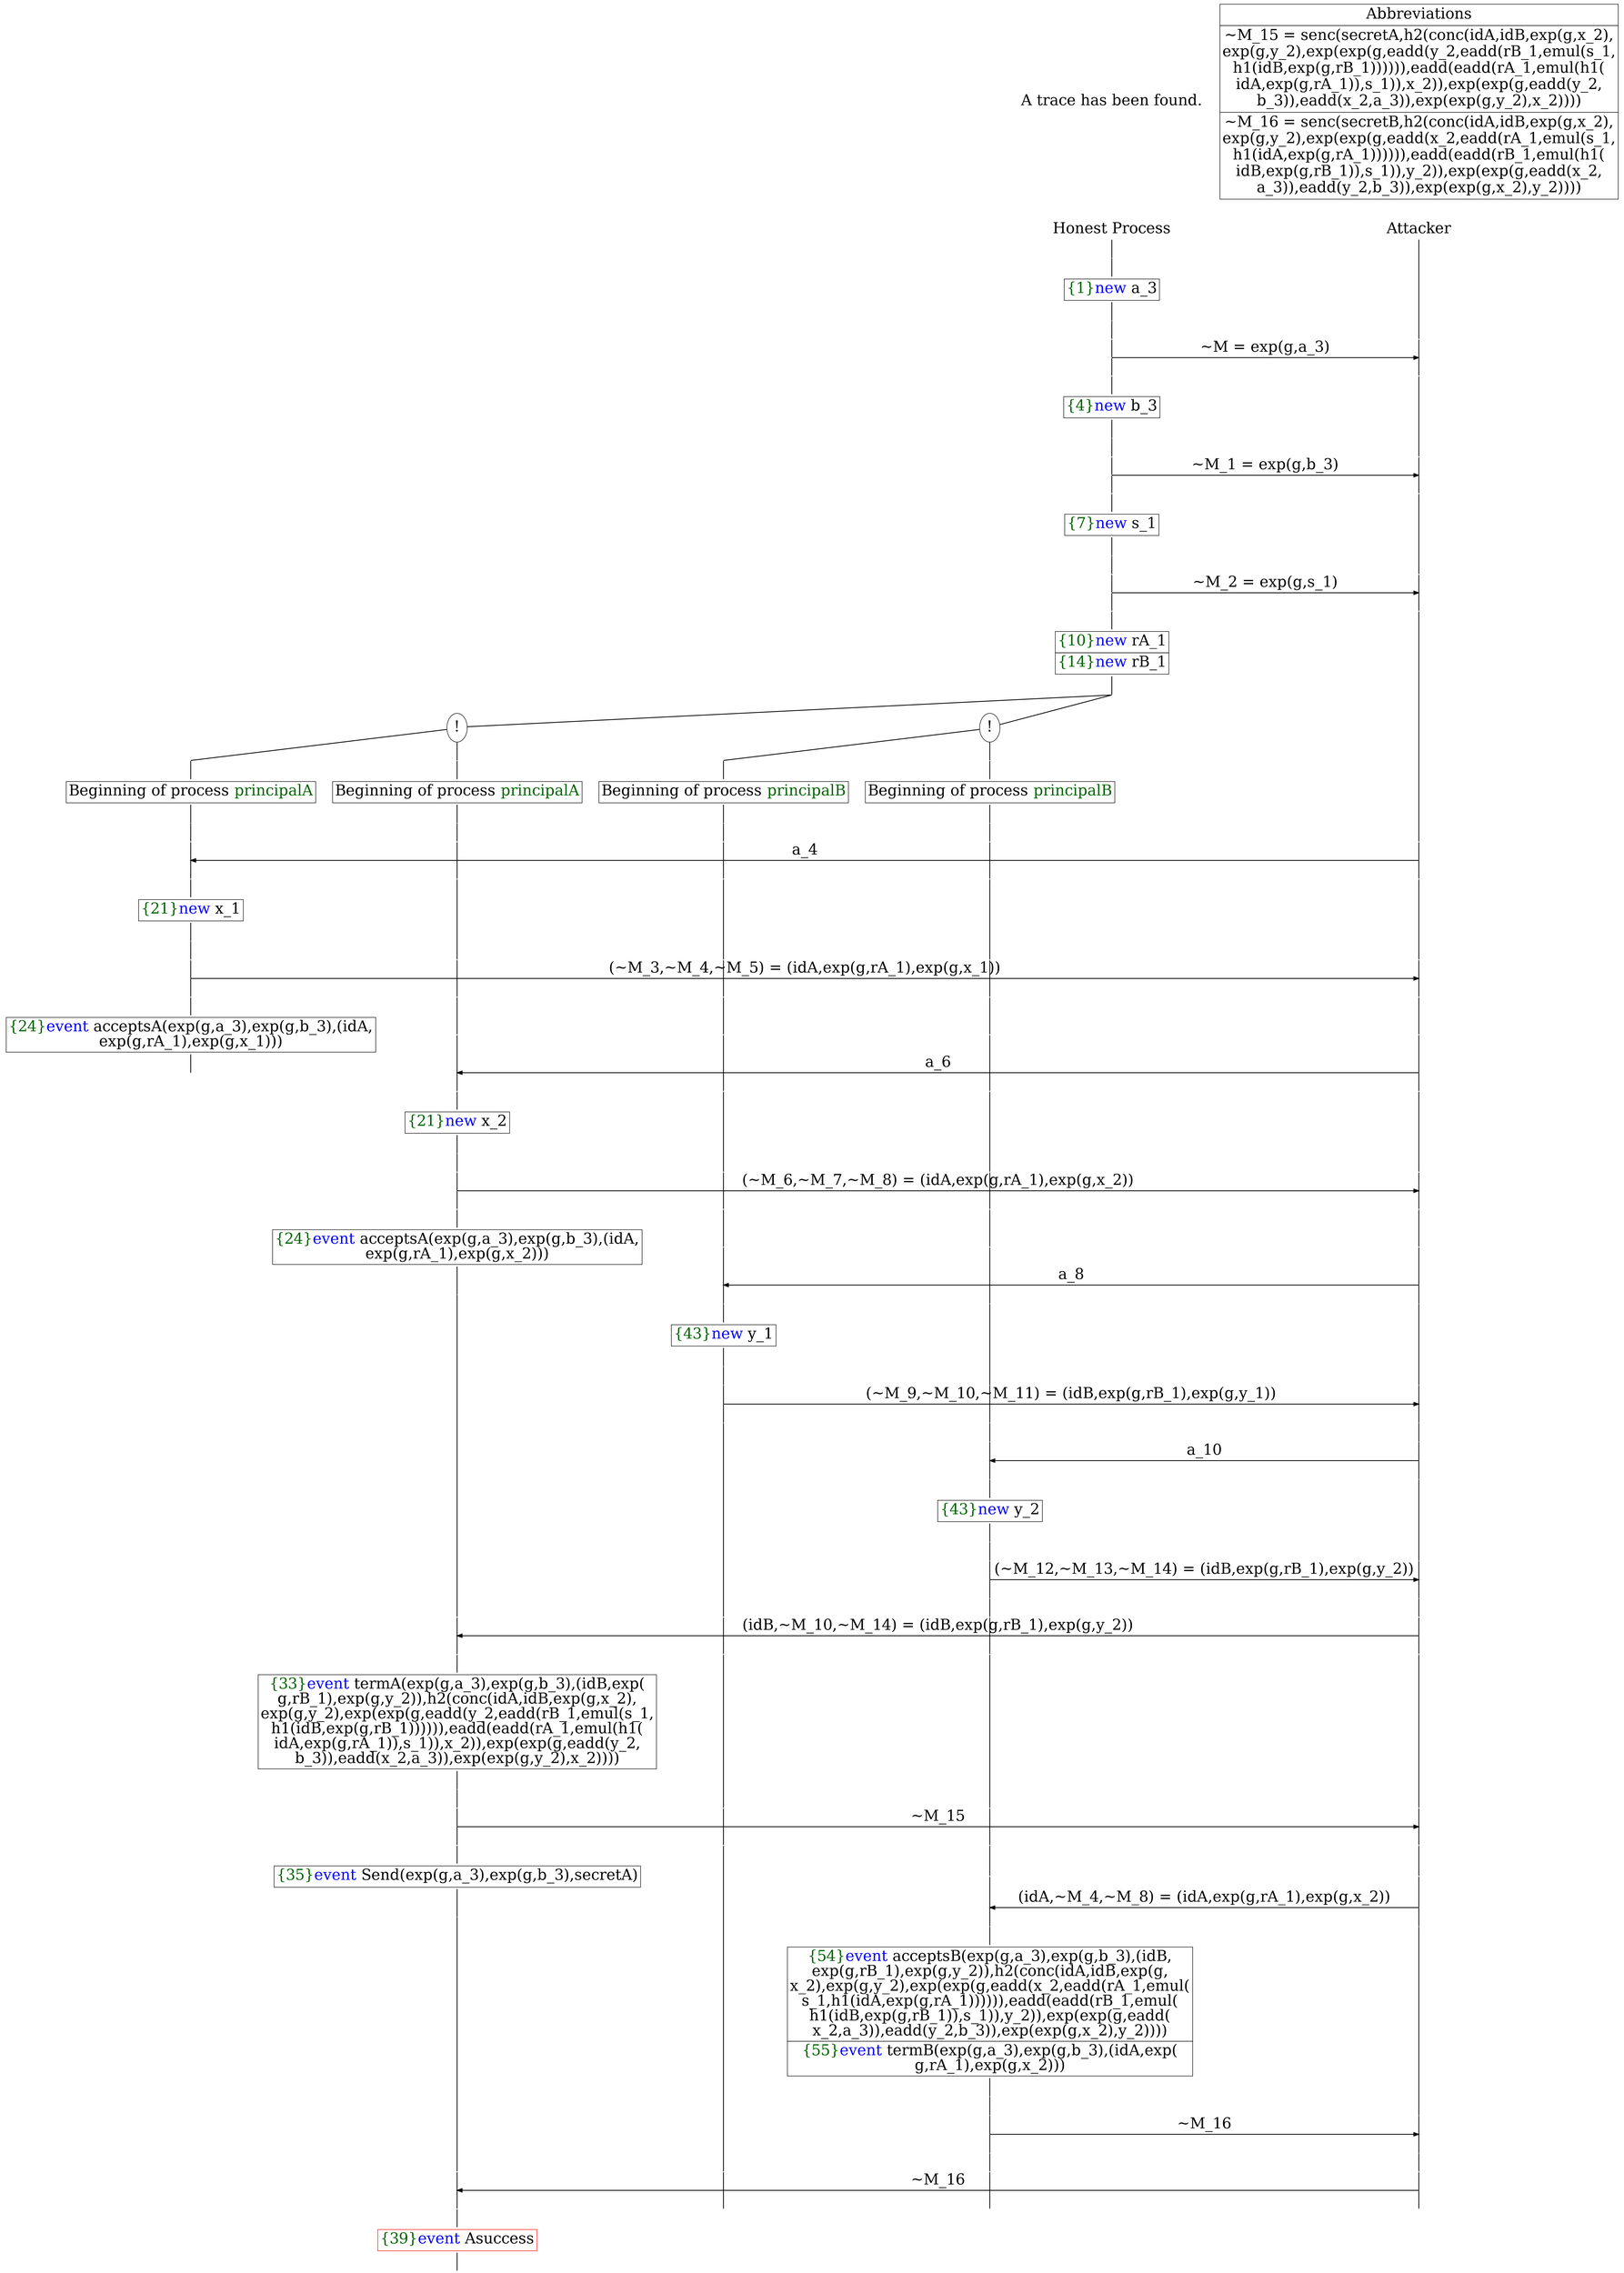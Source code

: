 digraph {
graph [ordering = out]
edge [arrowhead = none, penwidth = 1.6, fontsize = 30]
node [shape = point, width = 0, height = 0, fontsize = 30]
Trace [label = <A trace has been found.<br/>
>, shape = plaintext]
P0__0 [label = "Honest Process", shape = plaintext]
P__0 [label = "Attacker", shape = plaintext]
Trace -> P0__0 [label = "", style = invisible, weight = 100]{rank = same; P0__0 P__0}
P0__0 -> P0__1 [label = <>, weight = 100]
P0__1 -> P0__2 [label = <>, weight = 100]
P0__2 [shape = plaintext, label = <<TABLE BORDER="0" CELLBORDER="1" CELLSPACING="0" CELLPADDING="4"> <TR><TD><FONT COLOR="darkgreen">{1}</FONT><FONT COLOR="blue">new </FONT>a_3</TD></TR></TABLE>>]
P0__2 -> P0__3 [label = <>, weight = 100]
P0__3 -> P0__4 [label = <>, weight = 100]
P__0 -> P__1 [label = <>, weight = 100]
{rank = same; P__1 P0__4}
P0__4 -> P0__5 [label = <>, weight = 100]
P__1 -> P__2 [label = <>, weight = 100]
{rank = same; P__2 P0__5}
P0__5 -> P__2 [label = <~M = exp(g,a_3)>, arrowhead = normal]
P0__5 -> P0__6 [label = <>, weight = 100]
P__2 -> P__3 [label = <>, weight = 100]
{rank = same; P__3 P0__6}
P0__6 -> P0__7 [label = <>, weight = 100]
P0__7 [shape = plaintext, label = <<TABLE BORDER="0" CELLBORDER="1" CELLSPACING="0" CELLPADDING="4"> <TR><TD><FONT COLOR="darkgreen">{4}</FONT><FONT COLOR="blue">new </FONT>b_3</TD></TR></TABLE>>]
P0__7 -> P0__8 [label = <>, weight = 100]
P0__8 -> P0__9 [label = <>, weight = 100]
P__3 -> P__4 [label = <>, weight = 100]
{rank = same; P__4 P0__9}
P0__9 -> P0__10 [label = <>, weight = 100]
P__4 -> P__5 [label = <>, weight = 100]
{rank = same; P__5 P0__10}
P0__10 -> P__5 [label = <~M_1 = exp(g,b_3)>, arrowhead = normal]
P0__10 -> P0__11 [label = <>, weight = 100]
P__5 -> P__6 [label = <>, weight = 100]
{rank = same; P__6 P0__11}
P0__11 -> P0__12 [label = <>, weight = 100]
P0__12 [shape = plaintext, label = <<TABLE BORDER="0" CELLBORDER="1" CELLSPACING="0" CELLPADDING="4"> <TR><TD><FONT COLOR="darkgreen">{7}</FONT><FONT COLOR="blue">new </FONT>s_1</TD></TR></TABLE>>]
P0__12 -> P0__13 [label = <>, weight = 100]
P0__13 -> P0__14 [label = <>, weight = 100]
P__6 -> P__7 [label = <>, weight = 100]
{rank = same; P__7 P0__14}
P0__14 -> P0__15 [label = <>, weight = 100]
P__7 -> P__8 [label = <>, weight = 100]
{rank = same; P__8 P0__15}
P0__15 -> P__8 [label = <~M_2 = exp(g,s_1)>, arrowhead = normal]
P0__15 -> P0__16 [label = <>, weight = 100]
P__8 -> P__9 [label = <>, weight = 100]
{rank = same; P__9 P0__16}
P0__16 -> P0__17 [label = <>, weight = 100]
P0__17 [shape = plaintext, label = <<TABLE BORDER="0" CELLBORDER="1" CELLSPACING="0" CELLPADDING="4"> <TR><TD><FONT COLOR="darkgreen">{10}</FONT><FONT COLOR="blue">new </FONT>rA_1</TD></TR><TR><TD><FONT COLOR="darkgreen">{14}</FONT><FONT COLOR="blue">new </FONT>rB_1</TD></TR></TABLE>>]
P0__17 -> P0__18 [label = <>, weight = 100]
/*RPar */
P0__18 -> P0_1__18 [label = <>]
P0__18 -> P0_0__18 [label = <>]
P0__18 [label = "", fixedsize = false, width = 0, height = 0, shape = none]
{rank = same; P0_0__18 P0_1__18}
P0_0__18 [label = "!", shape = ellipse]
{rank = same; P0_0_1__18 P0_0_0__18}
P0_0_1__18 [label = "", fixedsize = false, width = 0, height = 0, shape = none]
P0_0__18 -> P0_0_1__18 [label = <>]
P0_0_0__18 [label = "", fixedsize = false, width = 0, height = 0, shape = none]
P0_0__18 -> P0_0_0__18 [label = <>]
P0_0_0__18 -> P0_0_0__19 [label = <>, weight = 100]
P0_0_0__19 [shape = plaintext, label = <<TABLE BORDER="0" CELLBORDER="1" CELLSPACING="0" CELLPADDING="4"> <TR><TD>Beginning of process <FONT COLOR="darkgreen">principalB</FONT></TD></TR></TABLE>>]
P0_0_0__19 -> P0_0_0__20 [label = <>, weight = 100]
P0_0_1__18 -> P0_0_1__19 [label = <>, weight = 100]
P0_0_1__19 [shape = plaintext, label = <<TABLE BORDER="0" CELLBORDER="1" CELLSPACING="0" CELLPADDING="4"> <TR><TD>Beginning of process <FONT COLOR="darkgreen">principalB</FONT></TD></TR></TABLE>>]
P0_0_1__19 -> P0_0_1__20 [label = <>, weight = 100]
P0_1__18 [label = "!", shape = ellipse]
{rank = same; P0_1_1__18 P0_1_0__18}
P0_1_1__18 [label = "", fixedsize = false, width = 0, height = 0, shape = none]
P0_1__18 -> P0_1_1__18 [label = <>]
P0_1_0__18 [label = "", fixedsize = false, width = 0, height = 0, shape = none]
P0_1__18 -> P0_1_0__18 [label = <>]
P0_1_0__18 -> P0_1_0__19 [label = <>, weight = 100]
P0_1_0__19 [shape = plaintext, label = <<TABLE BORDER="0" CELLBORDER="1" CELLSPACING="0" CELLPADDING="4"> <TR><TD>Beginning of process <FONT COLOR="darkgreen">principalA</FONT></TD></TR></TABLE>>]
P0_1_0__19 -> P0_1_0__20 [label = <>, weight = 100]
P0_1_1__18 -> P0_1_1__19 [label = <>, weight = 100]
P0_1_1__19 [shape = plaintext, label = <<TABLE BORDER="0" CELLBORDER="1" CELLSPACING="0" CELLPADDING="4"> <TR><TD>Beginning of process <FONT COLOR="darkgreen">principalA</FONT></TD></TR></TABLE>>]
P0_1_1__19 -> P0_1_1__20 [label = <>, weight = 100]
P0_1_1__20 -> P0_1_1__21 [label = <>, weight = 100]
P0_1_0__20 -> P0_1_0__21 [label = <>, weight = 100]
P0_0_1__20 -> P0_0_1__21 [label = <>, weight = 100]
P0_0_0__20 -> P0_0_0__21 [label = <>, weight = 100]
P__9 -> P__10 [label = <>, weight = 100]
{rank = same; P__10 P0_0_0__21 P0_0_1__21 P0_1_0__21 P0_1_1__21}
P0_1_1__21 -> P0_1_1__22 [label = <>, weight = 100]
P__10 -> P__11 [label = <>, weight = 100]
{rank = same; P__11 P0_1_1__22}
P0_1_1__22 -> P__11 [label = <a_4>, dir = back, arrowhead = normal]
P0_1_1__22 -> P0_1_1__23 [label = <>, weight = 100]
P0_1_0__21 -> P0_1_0__22 [label = <>, weight = 100]
P0_0_1__21 -> P0_0_1__22 [label = <>, weight = 100]
P0_0_0__21 -> P0_0_0__22 [label = <>, weight = 100]
P__11 -> P__12 [label = <>, weight = 100]
{rank = same; P__12 P0_0_0__22 P0_0_1__22 P0_1_0__22 P0_1_1__23}
P0_1_1__23 -> P0_1_1__24 [label = <>, weight = 100]
P0_1_1__24 [shape = plaintext, label = <<TABLE BORDER="0" CELLBORDER="1" CELLSPACING="0" CELLPADDING="4"> <TR><TD><FONT COLOR="darkgreen">{21}</FONT><FONT COLOR="blue">new </FONT>x_1</TD></TR></TABLE>>]
P0_1_1__24 -> P0_1_1__25 [label = <>, weight = 100]
P0_1_1__25 -> P0_1_1__26 [label = <>, weight = 100]
P0_1_0__22 -> P0_1_0__23 [label = <>, weight = 100]
P0_0_1__22 -> P0_0_1__23 [label = <>, weight = 100]
P0_0_0__22 -> P0_0_0__23 [label = <>, weight = 100]
P__12 -> P__13 [label = <>, weight = 100]
{rank = same; P__13 P0_0_0__23 P0_0_1__23 P0_1_0__23 P0_1_1__26}
P0_1_1__26 -> P0_1_1__27 [label = <>, weight = 100]
P__13 -> P__14 [label = <>, weight = 100]
{rank = same; P__14 P0_1_1__27}
P0_1_1__27 -> P__14 [label = <(~M_3,~M_4,~M_5) = (idA,exp(g,rA_1),exp(g,x_1))>, arrowhead = normal]
P0_1_1__27 -> P0_1_1__28 [label = <>, weight = 100]
P0_1_0__23 -> P0_1_0__24 [label = <>, weight = 100]
P0_0_1__23 -> P0_0_1__24 [label = <>, weight = 100]
P0_0_0__23 -> P0_0_0__24 [label = <>, weight = 100]
P__14 -> P__15 [label = <>, weight = 100]
{rank = same; P__15 P0_0_0__24 P0_0_1__24 P0_1_0__24 P0_1_1__28}
P0_1_1__28 -> P0_1_1__29 [label = <>, weight = 100]
P0_1_1__29 [shape = plaintext, label = <<TABLE BORDER="0" CELLBORDER="1" CELLSPACING="0" CELLPADDING="4"> <TR><TD><FONT COLOR="darkgreen">{24}</FONT><FONT COLOR="blue">event</FONT> acceptsA(exp(g,a_3),exp(g,b_3),(idA,<br/>
exp(g,rA_1),exp(g,x_1)))</TD></TR></TABLE>>]
P0_1_1__29 -> P0_1_1__30 [label = <>, weight = 100]
P0_1_0__24 -> P0_1_0__25 [label = <>, weight = 100]
P0_0_1__24 -> P0_0_1__25 [label = <>, weight = 100]
P0_0_0__24 -> P0_0_0__25 [label = <>, weight = 100]
P__15 -> P__16 [label = <>, weight = 100]
{rank = same; P__16 P0_0_0__25 P0_0_1__25 P0_1_0__25}
P0_1_0__25 -> P0_1_0__26 [label = <>, weight = 100]
P__16 -> P__17 [label = <>, weight = 100]
{rank = same; P__17 P0_1_0__26}
P0_1_0__26 -> P__17 [label = <a_6>, dir = back, arrowhead = normal]
P0_1_0__26 -> P0_1_0__27 [label = <>, weight = 100]
P0_0_1__25 -> P0_0_1__26 [label = <>, weight = 100]
P0_0_0__25 -> P0_0_0__26 [label = <>, weight = 100]
P__17 -> P__18 [label = <>, weight = 100]
{rank = same; P__18 P0_0_0__26 P0_0_1__26 P0_1_0__27}
P0_1_0__27 -> P0_1_0__28 [label = <>, weight = 100]
P0_1_0__28 [shape = plaintext, label = <<TABLE BORDER="0" CELLBORDER="1" CELLSPACING="0" CELLPADDING="4"> <TR><TD><FONT COLOR="darkgreen">{21}</FONT><FONT COLOR="blue">new </FONT>x_2</TD></TR></TABLE>>]
P0_1_0__28 -> P0_1_0__29 [label = <>, weight = 100]
P0_1_0__29 -> P0_1_0__30 [label = <>, weight = 100]
P0_0_1__26 -> P0_0_1__27 [label = <>, weight = 100]
P0_0_0__26 -> P0_0_0__27 [label = <>, weight = 100]
P__18 -> P__19 [label = <>, weight = 100]
{rank = same; P__19 P0_0_0__27 P0_0_1__27 P0_1_0__30}
P0_1_0__30 -> P0_1_0__31 [label = <>, weight = 100]
P__19 -> P__20 [label = <>, weight = 100]
{rank = same; P__20 P0_1_0__31}
P0_1_0__31 -> P__20 [label = <(~M_6,~M_7,~M_8) = (idA,exp(g,rA_1),exp(g,x_2))>, arrowhead = normal]
P0_1_0__31 -> P0_1_0__32 [label = <>, weight = 100]
P0_0_1__27 -> P0_0_1__28 [label = <>, weight = 100]
P0_0_0__27 -> P0_0_0__28 [label = <>, weight = 100]
P__20 -> P__21 [label = <>, weight = 100]
{rank = same; P__21 P0_0_0__28 P0_0_1__28 P0_1_0__32}
P0_1_0__32 -> P0_1_0__33 [label = <>, weight = 100]
P0_1_0__33 [shape = plaintext, label = <<TABLE BORDER="0" CELLBORDER="1" CELLSPACING="0" CELLPADDING="4"> <TR><TD><FONT COLOR="darkgreen">{24}</FONT><FONT COLOR="blue">event</FONT> acceptsA(exp(g,a_3),exp(g,b_3),(idA,<br/>
exp(g,rA_1),exp(g,x_2)))</TD></TR></TABLE>>]
P0_1_0__33 -> P0_1_0__34 [label = <>, weight = 100]
P0_0_1__28 -> P0_0_1__29 [label = <>, weight = 100]
P0_0_0__28 -> P0_0_0__29 [label = <>, weight = 100]
P__21 -> P__22 [label = <>, weight = 100]
{rank = same; P__22 P0_0_0__29 P0_0_1__29}
P0_0_1__29 -> P0_0_1__30 [label = <>, weight = 100]
P__22 -> P__23 [label = <>, weight = 100]
{rank = same; P__23 P0_0_1__30}
P0_0_1__30 -> P__23 [label = <a_8>, dir = back, arrowhead = normal]
P0_0_1__30 -> P0_0_1__31 [label = <>, weight = 100]
P0_0_0__29 -> P0_0_0__30 [label = <>, weight = 100]
P__23 -> P__24 [label = <>, weight = 100]
{rank = same; P__24 P0_0_0__30 P0_0_1__31}
P0_0_1__31 -> P0_0_1__32 [label = <>, weight = 100]
P0_0_1__32 [shape = plaintext, label = <<TABLE BORDER="0" CELLBORDER="1" CELLSPACING="0" CELLPADDING="4"> <TR><TD><FONT COLOR="darkgreen">{43}</FONT><FONT COLOR="blue">new </FONT>y_1</TD></TR></TABLE>>]
P0_0_1__32 -> P0_0_1__33 [label = <>, weight = 100]
P0_0_1__33 -> P0_0_1__34 [label = <>, weight = 100]
P0_0_0__30 -> P0_0_0__31 [label = <>, weight = 100]
P__24 -> P__25 [label = <>, weight = 100]
{rank = same; P__25 P0_0_0__31 P0_0_1__34}
P0_0_1__34 -> P0_0_1__35 [label = <>, weight = 100]
P__25 -> P__26 [label = <>, weight = 100]
{rank = same; P__26 P0_0_1__35}
P0_0_1__35 -> P__26 [label = <(~M_9,~M_10,~M_11) = (idB,exp(g,rB_1),exp(g,y_1))>, arrowhead = normal]
P0_0_1__35 -> P0_0_1__36 [label = <>, weight = 100]
P0_0_0__31 -> P0_0_0__32 [label = <>, weight = 100]
P__26 -> P__27 [label = <>, weight = 100]
{rank = same; P__27 P0_0_0__32 P0_0_1__36}
P0_0_0__32 -> P0_0_0__33 [label = <>, weight = 100]
P__27 -> P__28 [label = <>, weight = 100]
{rank = same; P__28 P0_0_0__33}
P0_0_0__33 -> P0_0_0__34 [label = <>, weight = 100]
P__28 -> P__29 [label = <>, weight = 100]
{rank = same; P__29 P0_0_0__34}
P0_0_0__34 -> P__29 [label = <a_10>, dir = back, arrowhead = normal]
P0_0_0__34 -> P0_0_0__35 [label = <>, weight = 100]
P__29 -> P__30 [label = <>, weight = 100]
{rank = same; P__30 P0_0_0__35}
P0_0_0__35 -> P0_0_0__36 [label = <>, weight = 100]
P0_0_0__36 [shape = plaintext, label = <<TABLE BORDER="0" CELLBORDER="1" CELLSPACING="0" CELLPADDING="4"> <TR><TD><FONT COLOR="darkgreen">{43}</FONT><FONT COLOR="blue">new </FONT>y_2</TD></TR></TABLE>>]
P0_0_0__36 -> P0_0_0__37 [label = <>, weight = 100]
P0_0_0__37 -> P0_0_0__38 [label = <>, weight = 100]
P__30 -> P__31 [label = <>, weight = 100]
{rank = same; P__31 P0_0_0__38}
P0_0_0__38 -> P0_0_0__39 [label = <>, weight = 100]
P__31 -> P__32 [label = <>, weight = 100]
{rank = same; P__32 P0_0_0__39}
P0_0_0__39 -> P__32 [label = <(~M_12,~M_13,~M_14) = (idB,exp(g,rB_1),exp(g,y_2))>, arrowhead = normal]
P0_0_0__39 -> P0_0_0__40 [label = <>, weight = 100]
P__32 -> P__33 [label = <>, weight = 100]
{rank = same; P__33 P0_0_0__40}
P0_1_0__34 -> P0_1_0__35 [label = <>, weight = 100]
P0_0_1__36 -> P0_0_1__37 [label = <>, weight = 100]
P0_0_0__40 -> P0_0_0__41 [label = <>, weight = 100]
P__33 -> P__34 [label = <>, weight = 100]
{rank = same; P__34 P0_0_0__41 P0_0_1__37 P0_1_0__35}
P0_1_0__35 -> P0_1_0__36 [label = <>, weight = 100]
P__34 -> P__35 [label = <>, weight = 100]
{rank = same; P__35 P0_1_0__36}
P0_1_0__36 -> P__35 [label = <(idB,~M_10,~M_14) = (idB,exp(g,rB_1),exp(g,y_2))>, dir = back, arrowhead = normal]
P0_1_0__36 -> P0_1_0__37 [label = <>, weight = 100]
P0_0_1__37 -> P0_0_1__38 [label = <>, weight = 100]
P0_0_0__41 -> P0_0_0__42 [label = <>, weight = 100]
P__35 -> P__36 [label = <>, weight = 100]
{rank = same; P__36 P0_0_0__42 P0_0_1__38 P0_1_0__37}
P0_1_0__37 -> P0_1_0__38 [label = <>, weight = 100]
P0_1_0__38 [shape = plaintext, label = <<TABLE BORDER="0" CELLBORDER="1" CELLSPACING="0" CELLPADDING="4"> <TR><TD><FONT COLOR="darkgreen">{33}</FONT><FONT COLOR="blue">event</FONT> termA(exp(g,a_3),exp(g,b_3),(idB,exp(<br/>
g,rB_1),exp(g,y_2)),h2(conc(idA,idB,exp(g,x_2),<br/>
exp(g,y_2),exp(exp(g,eadd(y_2,eadd(rB_1,emul(s_1,<br/>
h1(idB,exp(g,rB_1)))))),eadd(eadd(rA_1,emul(h1(<br/>
idA,exp(g,rA_1)),s_1)),x_2)),exp(exp(g,eadd(y_2,<br/>
b_3)),eadd(x_2,a_3)),exp(exp(g,y_2),x_2))))</TD></TR></TABLE>>]
P0_1_0__38 -> P0_1_0__39 [label = <>, weight = 100]
P0_1_0__39 -> P0_1_0__40 [label = <>, weight = 100]
P0_0_1__38 -> P0_0_1__39 [label = <>, weight = 100]
P0_0_0__42 -> P0_0_0__43 [label = <>, weight = 100]
P__36 -> P__37 [label = <>, weight = 100]
{rank = same; P__37 P0_0_0__43 P0_0_1__39 P0_1_0__40}
P0_1_0__40 -> P0_1_0__41 [label = <>, weight = 100]
P__37 -> P__38 [label = <>, weight = 100]
{rank = same; P__38 P0_1_0__41}
P0_1_0__41 -> P__38 [label = <~M_15>, arrowhead = normal]
P0_1_0__41 -> P0_1_0__42 [label = <>, weight = 100]
P0_0_1__39 -> P0_0_1__40 [label = <>, weight = 100]
P0_0_0__43 -> P0_0_0__44 [label = <>, weight = 100]
P__38 -> P__39 [label = <>, weight = 100]
{rank = same; P__39 P0_0_0__44 P0_0_1__40 P0_1_0__42}
P0_1_0__42 -> P0_1_0__43 [label = <>, weight = 100]
P0_1_0__43 [shape = plaintext, label = <<TABLE BORDER="0" CELLBORDER="1" CELLSPACING="0" CELLPADDING="4"> <TR><TD><FONT COLOR="darkgreen">{35}</FONT><FONT COLOR="blue">event</FONT> Send(exp(g,a_3),exp(g,b_3),secretA)</TD></TR></TABLE>>]
P0_1_0__43 -> P0_1_0__44 [label = <>, weight = 100]
P0_0_0__44 -> P0_0_0__45 [label = <>, weight = 100]
P__39 -> P__40 [label = <>, weight = 100]
{rank = same; P__40 P0_0_0__45}
P0_0_0__45 -> P0_0_0__46 [label = <>, weight = 100]
P__40 -> P__41 [label = <>, weight = 100]
{rank = same; P__41 P0_0_0__46}
P0_0_0__46 -> P__41 [label = <(idA,~M_4,~M_8) = (idA,exp(g,rA_1),exp(g,x_2))>, dir = back, arrowhead = normal]
P0_0_0__46 -> P0_0_0__47 [label = <>, weight = 100]
P__41 -> P__42 [label = <>, weight = 100]
{rank = same; P__42 P0_0_0__47}
P0_0_0__47 -> P0_0_0__48 [label = <>, weight = 100]
P0_0_0__48 [shape = plaintext, label = <<TABLE BORDER="0" CELLBORDER="1" CELLSPACING="0" CELLPADDING="4"> <TR><TD><FONT COLOR="darkgreen">{54}</FONT><FONT COLOR="blue">event</FONT> acceptsB(exp(g,a_3),exp(g,b_3),(idB,<br/>
exp(g,rB_1),exp(g,y_2)),h2(conc(idA,idB,exp(g,<br/>
x_2),exp(g,y_2),exp(exp(g,eadd(x_2,eadd(rA_1,emul(<br/>
s_1,h1(idA,exp(g,rA_1)))))),eadd(eadd(rB_1,emul(<br/>
h1(idB,exp(g,rB_1)),s_1)),y_2)),exp(exp(g,eadd(<br/>
x_2,a_3)),eadd(y_2,b_3)),exp(exp(g,x_2),y_2))))<br/>
</TD></TR><TR><TD><FONT COLOR="darkgreen">{55}</FONT><FONT COLOR="blue">event</FONT> termB(exp(g,a_3),exp(g,b_3),(idA,exp(<br/>
g,rA_1),exp(g,x_2)))</TD></TR></TABLE>>]
P0_0_0__48 -> P0_0_0__49 [label = <>, weight = 100]
P0_0_0__49 -> P0_0_0__50 [label = <>, weight = 100]
P__42 -> P__43 [label = <>, weight = 100]
{rank = same; P__43 P0_0_0__50}
P0_0_0__50 -> P0_0_0__51 [label = <>, weight = 100]
P__43 -> P__44 [label = <>, weight = 100]
{rank = same; P__44 P0_0_0__51}
P0_0_0__51 -> P__44 [label = <~M_16>, arrowhead = normal]
P0_0_0__51 -> P0_0_0__52 [label = <>, weight = 100]
P__44 -> P__45 [label = <>, weight = 100]
{rank = same; P__45 P0_0_0__52}
P0_1_0__44 -> P0_1_0__45 [label = <>, weight = 100]
P0_0_1__40 -> P0_0_1__41 [label = <>, weight = 100]
P0_0_0__52 -> P0_0_0__53 [label = <>, weight = 100]
P__45 -> P__46 [label = <>, weight = 100]
{rank = same; P__46 P0_0_0__53 P0_0_1__41 P0_1_0__45}
P0_1_0__45 -> P0_1_0__46 [label = <>, weight = 100]
P__46 -> P__47 [label = <>, weight = 100]
{rank = same; P__47 P0_1_0__46}
P0_1_0__46 -> P__47 [label = <~M_16>, dir = back, arrowhead = normal]
P0_1_0__46 -> P0_1_0__47 [label = <>, weight = 100]
P0_0_1__41 -> P0_0_1__42 [label = <>, weight = 100]
P0_0_0__53 -> P0_0_0__54 [label = <>, weight = 100]
P__47 -> P__48 [label = <>, weight = 100]
{rank = same; P__48 P0_0_0__54 P0_0_1__42 P0_1_0__47}
P0_1_0__47 -> P0_1_0__48 [label = <>, weight = 100]
P0_1_0__48 [color = red, shape = plaintext, label = <<TABLE BORDER="0" CELLBORDER="1" CELLSPACING="0" CELLPADDING="4"> <TR><TD><FONT COLOR="darkgreen">{39}</FONT><FONT COLOR="blue">event</FONT> Asuccess</TD></TR></TABLE>>]
P0_1_0__48 -> P0_1_0__49 [label = <>, weight = 100]
Abbrev [shape = plaintext, label = <<TABLE BORDER="0" CELLBORDER="1" CELLSPACING="0" CELLPADDING="4"><TR> <TD> Abbreviations </TD></TR><TR><TD>~M_15 = senc(secretA,h2(conc(idA,idB,exp(g,x_2),<br/>
exp(g,y_2),exp(exp(g,eadd(y_2,eadd(rB_1,emul(s_1,<br/>
h1(idB,exp(g,rB_1)))))),eadd(eadd(rA_1,emul(h1(<br/>
idA,exp(g,rA_1)),s_1)),x_2)),exp(exp(g,eadd(y_2,<br/>
b_3)),eadd(x_2,a_3)),exp(exp(g,y_2),x_2))))</TD></TR><TR><TD>~M_16 = senc(secretB,h2(conc(idA,idB,exp(g,x_2),<br/>
exp(g,y_2),exp(exp(g,eadd(x_2,eadd(rA_1,emul(s_1,<br/>
h1(idA,exp(g,rA_1)))))),eadd(eadd(rB_1,emul(h1(<br/>
idB,exp(g,rB_1)),s_1)),y_2)),exp(exp(g,eadd(x_2,<br/>
a_3)),eadd(y_2,b_3)),exp(exp(g,x_2),y_2))))</TD></TR></TABLE>>]Abbrev -> P__0 [style = invisible, weight =100]}